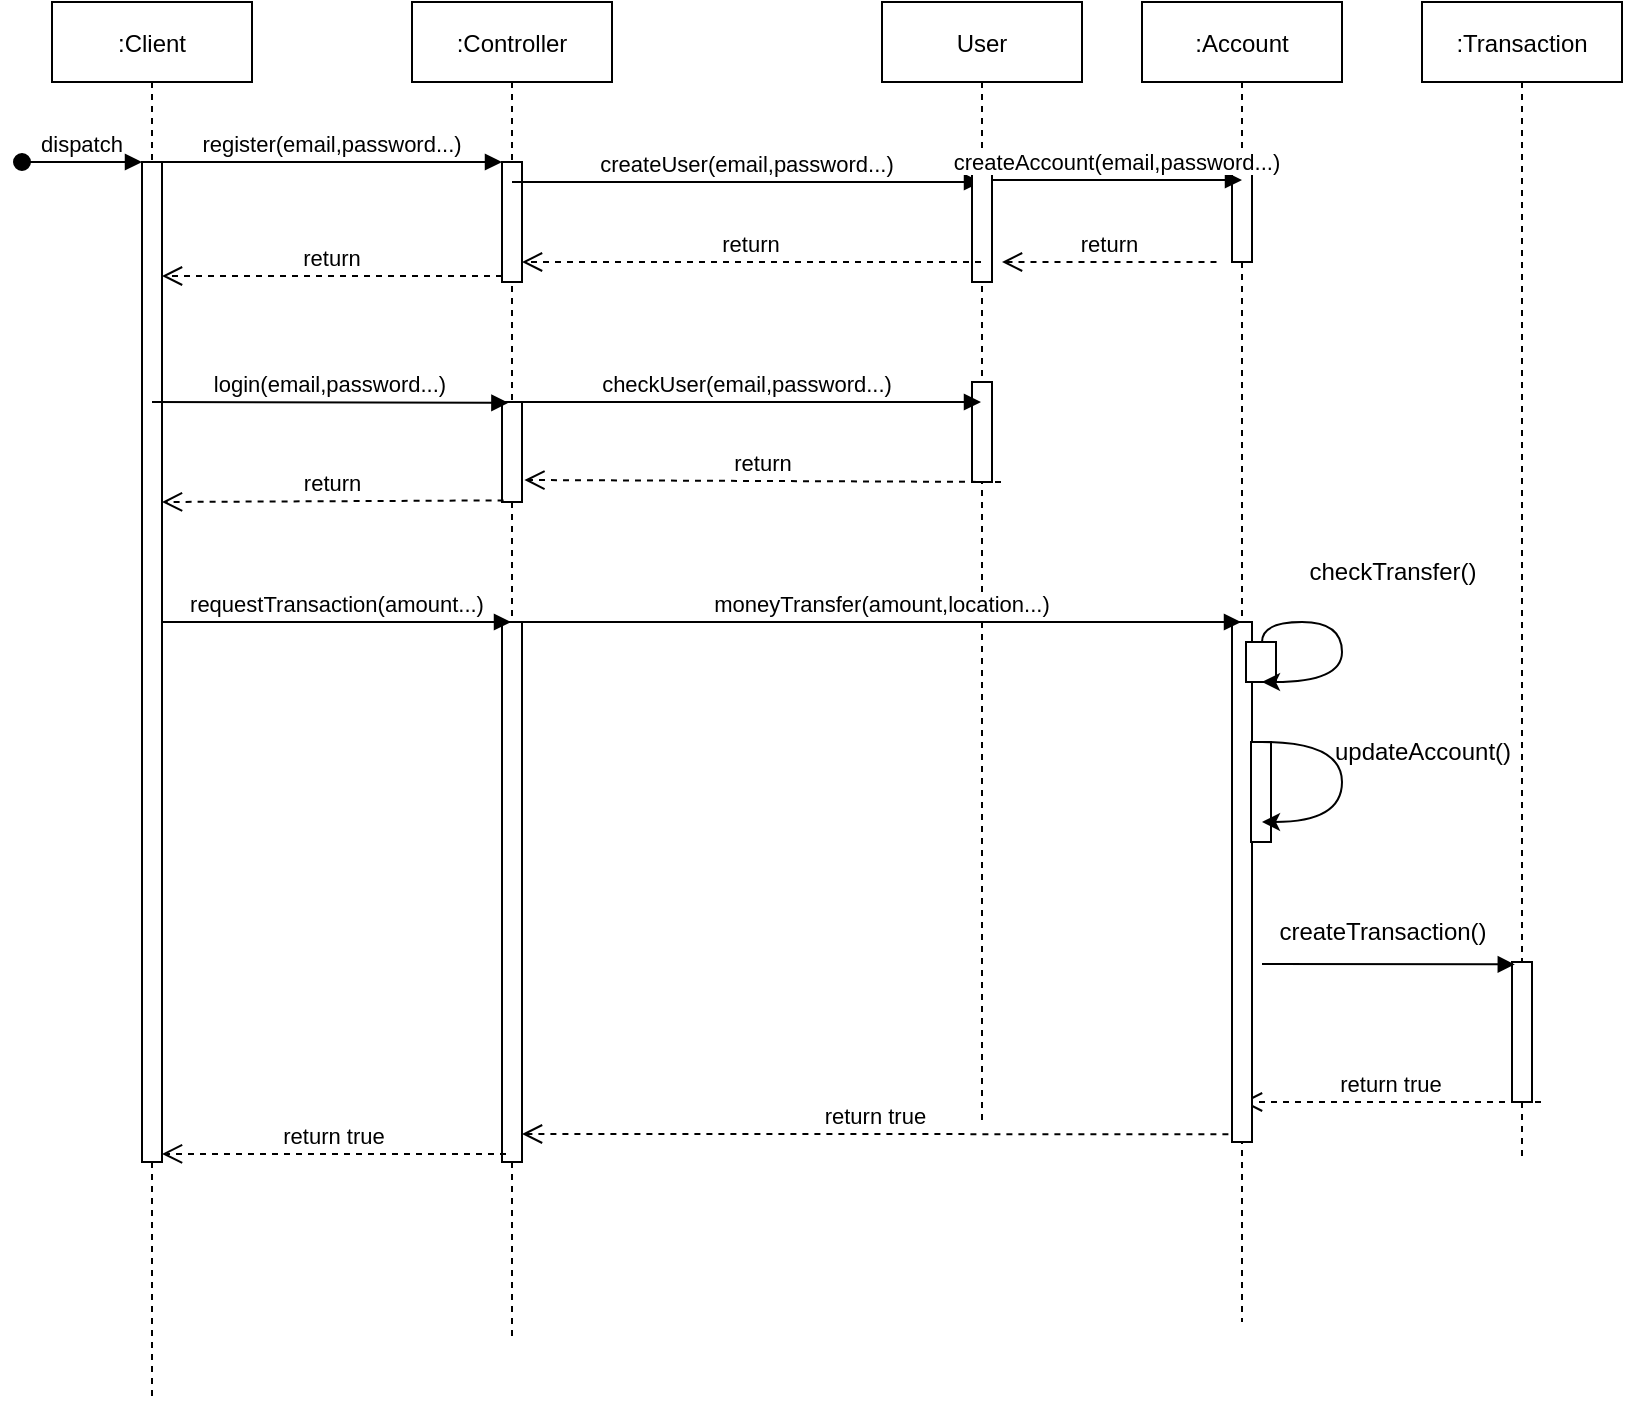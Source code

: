 <mxfile version="20.4.0" type="device"><diagram id="kgpKYQtTHZ0yAKxKKP6v" name="Page-1"><mxGraphModel dx="782" dy="514" grid="1" gridSize="10" guides="1" tooltips="1" connect="1" arrows="1" fold="1" page="1" pageScale="1" pageWidth="850" pageHeight="1100" math="0" shadow="0"><root><mxCell id="0"/><mxCell id="1" parent="0"/><mxCell id="3nuBFxr9cyL0pnOWT2aG-1" value=":Client" style="shape=umlLifeline;perimeter=lifelinePerimeter;container=1;collapsible=0;recursiveResize=0;rounded=0;shadow=0;strokeWidth=1;" parent="1" vertex="1"><mxGeometry x="25" y="80" width="100" height="700" as="geometry"/></mxCell><mxCell id="3nuBFxr9cyL0pnOWT2aG-2" value="" style="points=[];perimeter=orthogonalPerimeter;rounded=0;shadow=0;strokeWidth=1;" parent="3nuBFxr9cyL0pnOWT2aG-1" vertex="1"><mxGeometry x="45" y="80" width="10" height="500" as="geometry"/></mxCell><mxCell id="3nuBFxr9cyL0pnOWT2aG-3" value="dispatch" style="verticalAlign=bottom;startArrow=oval;endArrow=block;startSize=8;shadow=0;strokeWidth=1;" parent="3nuBFxr9cyL0pnOWT2aG-1" target="3nuBFxr9cyL0pnOWT2aG-2" edge="1"><mxGeometry relative="1" as="geometry"><mxPoint x="-15" y="80" as="sourcePoint"/></mxGeometry></mxCell><mxCell id="3nuBFxr9cyL0pnOWT2aG-5" value=":Controller" style="shape=umlLifeline;perimeter=lifelinePerimeter;container=1;collapsible=0;recursiveResize=0;rounded=0;shadow=0;strokeWidth=1;" parent="1" vertex="1"><mxGeometry x="205" y="80" width="100" height="670" as="geometry"/></mxCell><mxCell id="3nuBFxr9cyL0pnOWT2aG-6" value="" style="points=[];perimeter=orthogonalPerimeter;rounded=0;shadow=0;strokeWidth=1;" parent="3nuBFxr9cyL0pnOWT2aG-5" vertex="1"><mxGeometry x="45" y="80" width="10" height="60" as="geometry"/></mxCell><mxCell id="xlGDMU5oeahZiFS6nc8c-7" value="createUser(email,password...)" style="verticalAlign=bottom;endArrow=block;shadow=0;strokeWidth=1;" parent="3nuBFxr9cyL0pnOWT2aG-5" target="xlGDMU5oeahZiFS6nc8c-5" edge="1"><mxGeometry relative="1" as="geometry"><mxPoint x="50" y="90" as="sourcePoint"/><mxPoint x="220" y="90" as="targetPoint"/></mxGeometry></mxCell><mxCell id="xlGDMU5oeahZiFS6nc8c-29" value="" style="points=[];perimeter=orthogonalPerimeter;rounded=0;shadow=0;strokeWidth=1;" parent="3nuBFxr9cyL0pnOWT2aG-5" vertex="1"><mxGeometry x="45" y="200" width="10" height="50" as="geometry"/></mxCell><mxCell id="xlGDMU5oeahZiFS6nc8c-35" value="" style="points=[];perimeter=orthogonalPerimeter;rounded=0;shadow=0;strokeWidth=1;" parent="3nuBFxr9cyL0pnOWT2aG-5" vertex="1"><mxGeometry x="45" y="310" width="10" height="270" as="geometry"/></mxCell><mxCell id="xlGDMU5oeahZiFS6nc8c-49" value="return" style="verticalAlign=bottom;endArrow=open;dashed=1;endSize=8;shadow=0;strokeWidth=1;exitX=0.08;exitY=0.984;exitDx=0;exitDy=0;exitPerimeter=0;" parent="3nuBFxr9cyL0pnOWT2aG-5" source="xlGDMU5oeahZiFS6nc8c-29" edge="1"><mxGeometry relative="1" as="geometry"><mxPoint x="-125" y="250" as="targetPoint"/><mxPoint x="34.5" y="250" as="sourcePoint"/></mxGeometry></mxCell><mxCell id="3nuBFxr9cyL0pnOWT2aG-7" value="return" style="verticalAlign=bottom;endArrow=open;dashed=1;endSize=8;exitX=0;exitY=0.95;shadow=0;strokeWidth=1;" parent="1" source="3nuBFxr9cyL0pnOWT2aG-6" target="3nuBFxr9cyL0pnOWT2aG-2" edge="1"><mxGeometry relative="1" as="geometry"><mxPoint x="180" y="236" as="targetPoint"/></mxGeometry></mxCell><mxCell id="3nuBFxr9cyL0pnOWT2aG-8" value="register(email,password...)" style="verticalAlign=bottom;endArrow=block;entryX=0;entryY=0;shadow=0;strokeWidth=1;" parent="1" source="3nuBFxr9cyL0pnOWT2aG-2" target="3nuBFxr9cyL0pnOWT2aG-6" edge="1"><mxGeometry relative="1" as="geometry"><mxPoint x="180" y="160" as="sourcePoint"/></mxGeometry></mxCell><mxCell id="xlGDMU5oeahZiFS6nc8c-1" value=":Transaction" style="shape=umlLifeline;perimeter=lifelinePerimeter;container=1;collapsible=0;recursiveResize=0;rounded=0;shadow=0;strokeWidth=1;" parent="1" vertex="1"><mxGeometry x="710" y="80" width="100" height="580" as="geometry"/></mxCell><mxCell id="xlGDMU5oeahZiFS6nc8c-2" value="" style="points=[];perimeter=orthogonalPerimeter;rounded=0;shadow=0;strokeWidth=1;" parent="xlGDMU5oeahZiFS6nc8c-1" vertex="1"><mxGeometry x="45" y="480" width="10" height="70" as="geometry"/></mxCell><mxCell id="xlGDMU5oeahZiFS6nc8c-48" value="createTransaction()" style="text;html=1;align=center;verticalAlign=middle;resizable=0;points=[];autosize=1;strokeColor=none;fillColor=none;" parent="xlGDMU5oeahZiFS6nc8c-1" vertex="1"><mxGeometry x="-85" y="450" width="130" height="30" as="geometry"/></mxCell><mxCell id="xlGDMU5oeahZiFS6nc8c-50" value="return true" style="verticalAlign=bottom;endArrow=open;dashed=1;endSize=8;shadow=0;strokeWidth=1;" parent="xlGDMU5oeahZiFS6nc8c-1" edge="1"><mxGeometry relative="1" as="geometry"><mxPoint x="-90" y="550" as="targetPoint"/><mxPoint x="59.5" y="550" as="sourcePoint"/></mxGeometry></mxCell><mxCell id="xlGDMU5oeahZiFS6nc8c-3" value=":Account" style="shape=umlLifeline;perimeter=lifelinePerimeter;container=1;collapsible=0;recursiveResize=0;rounded=0;shadow=0;strokeWidth=1;" parent="1" vertex="1"><mxGeometry x="570" y="80" width="100" height="660" as="geometry"/></mxCell><mxCell id="xlGDMU5oeahZiFS6nc8c-4" value="" style="points=[];perimeter=orthogonalPerimeter;rounded=0;shadow=0;strokeWidth=1;" parent="xlGDMU5oeahZiFS6nc8c-3" vertex="1"><mxGeometry x="45" y="80" width="10" height="50" as="geometry"/></mxCell><mxCell id="xlGDMU5oeahZiFS6nc8c-16" value="return" style="verticalAlign=bottom;endArrow=open;dashed=1;endSize=8;shadow=0;strokeWidth=1;" parent="xlGDMU5oeahZiFS6nc8c-3" edge="1"><mxGeometry relative="1" as="geometry"><mxPoint x="-70" y="130" as="targetPoint"/><mxPoint x="37.25" y="130" as="sourcePoint"/></mxGeometry></mxCell><mxCell id="xlGDMU5oeahZiFS6nc8c-34" value="" style="points=[];perimeter=orthogonalPerimeter;rounded=0;shadow=0;strokeWidth=1;" parent="xlGDMU5oeahZiFS6nc8c-3" vertex="1"><mxGeometry x="45" y="310" width="10" height="260" as="geometry"/></mxCell><mxCell id="xlGDMU5oeahZiFS6nc8c-39" value="" style="points=[];perimeter=orthogonalPerimeter;rounded=0;shadow=0;strokeWidth=1;" parent="xlGDMU5oeahZiFS6nc8c-3" vertex="1"><mxGeometry x="52" y="320" width="15" height="20" as="geometry"/></mxCell><mxCell id="xlGDMU5oeahZiFS6nc8c-41" value="" style="points=[];perimeter=orthogonalPerimeter;rounded=0;shadow=0;strokeWidth=1;" parent="xlGDMU5oeahZiFS6nc8c-3" vertex="1"><mxGeometry x="45" y="380" width="10" as="geometry"/></mxCell><mxCell id="xlGDMU5oeahZiFS6nc8c-54" value="" style="points=[];perimeter=orthogonalPerimeter;rounded=0;shadow=0;strokeWidth=1;" parent="xlGDMU5oeahZiFS6nc8c-3" vertex="1"><mxGeometry x="54.5" y="370" width="10" height="50" as="geometry"/></mxCell><mxCell id="xlGDMU5oeahZiFS6nc8c-5" value="User" style="shape=umlLifeline;perimeter=lifelinePerimeter;container=1;collapsible=0;recursiveResize=0;rounded=0;shadow=0;strokeWidth=1;" parent="1" vertex="1"><mxGeometry x="440" y="80" width="100" height="560" as="geometry"/></mxCell><mxCell id="xlGDMU5oeahZiFS6nc8c-6" value="" style="points=[];perimeter=orthogonalPerimeter;rounded=0;shadow=0;strokeWidth=1;" parent="xlGDMU5oeahZiFS6nc8c-5" vertex="1"><mxGeometry x="45" y="80" width="10" height="60" as="geometry"/></mxCell><mxCell id="xlGDMU5oeahZiFS6nc8c-28" value="" style="points=[];perimeter=orthogonalPerimeter;rounded=0;shadow=0;strokeWidth=1;" parent="xlGDMU5oeahZiFS6nc8c-5" vertex="1"><mxGeometry x="45" y="190" width="10" height="50" as="geometry"/></mxCell><mxCell id="xlGDMU5oeahZiFS6nc8c-30" value="return" style="verticalAlign=bottom;endArrow=open;dashed=1;endSize=8;shadow=0;strokeWidth=1;entryX=1.12;entryY=0.78;entryDx=0;entryDy=0;entryPerimeter=0;" parent="xlGDMU5oeahZiFS6nc8c-5" target="xlGDMU5oeahZiFS6nc8c-29" edge="1"><mxGeometry relative="1" as="geometry"><mxPoint x="-170" y="240" as="targetPoint"/><mxPoint x="59.5" y="240" as="sourcePoint"/></mxGeometry></mxCell><mxCell id="xlGDMU5oeahZiFS6nc8c-12" value="checkUser(email,password...)" style="verticalAlign=bottom;endArrow=block;shadow=0;strokeWidth=1;" parent="1" target="xlGDMU5oeahZiFS6nc8c-5" edge="1"><mxGeometry relative="1" as="geometry"><mxPoint x="255" y="280" as="sourcePoint"/><mxPoint x="425" y="280" as="targetPoint"/></mxGeometry></mxCell><mxCell id="xlGDMU5oeahZiFS6nc8c-11" value="login(email,password...)" style="verticalAlign=bottom;endArrow=block;entryX=0.32;entryY=0.008;shadow=0;strokeWidth=1;entryDx=0;entryDy=0;entryPerimeter=0;" parent="1" target="xlGDMU5oeahZiFS6nc8c-29" edge="1"><mxGeometry relative="1" as="geometry"><mxPoint x="75" y="280" as="sourcePoint"/><mxPoint x="245" y="280" as="targetPoint"/></mxGeometry></mxCell><mxCell id="xlGDMU5oeahZiFS6nc8c-15" value="createAccount(email,password...)" style="verticalAlign=bottom;endArrow=block;shadow=0;strokeWidth=1;" parent="1" source="xlGDMU5oeahZiFS6nc8c-6" edge="1"><mxGeometry relative="1" as="geometry"><mxPoint x="510" y="170" as="sourcePoint"/><mxPoint x="620" y="169" as="targetPoint"/></mxGeometry></mxCell><mxCell id="xlGDMU5oeahZiFS6nc8c-18" value="return" style="verticalAlign=bottom;endArrow=open;dashed=1;endSize=8;shadow=0;strokeWidth=1;" parent="1" source="xlGDMU5oeahZiFS6nc8c-5" edge="1"><mxGeometry relative="1" as="geometry"><mxPoint x="260" y="210" as="targetPoint"/><mxPoint x="430" y="210" as="sourcePoint"/></mxGeometry></mxCell><mxCell id="xlGDMU5oeahZiFS6nc8c-36" value="requestTransaction(amount...)" style="verticalAlign=bottom;endArrow=block;shadow=0;strokeWidth=1;" parent="1" edge="1"><mxGeometry relative="1" as="geometry"><mxPoint x="80" y="390" as="sourcePoint"/><mxPoint x="254.5" y="390" as="targetPoint"/></mxGeometry></mxCell><mxCell id="xlGDMU5oeahZiFS6nc8c-37" value="moneyTransfer(amount,location...)" style="verticalAlign=bottom;endArrow=block;shadow=0;strokeWidth=1;" parent="1" target="xlGDMU5oeahZiFS6nc8c-3" edge="1"><mxGeometry relative="1" as="geometry"><mxPoint x="260" y="390" as="sourcePoint"/><mxPoint x="494.5" y="390" as="targetPoint"/></mxGeometry></mxCell><mxCell id="xlGDMU5oeahZiFS6nc8c-40" value="checkTransfer()" style="text;html=1;align=center;verticalAlign=middle;resizable=0;points=[];autosize=1;strokeColor=none;fillColor=none;" parent="1" vertex="1"><mxGeometry x="640" y="350" width="110" height="30" as="geometry"/></mxCell><mxCell id="xlGDMU5oeahZiFS6nc8c-44" value="updateAccount()" style="text;html=1;align=center;verticalAlign=middle;resizable=0;points=[];autosize=1;strokeColor=none;fillColor=none;" parent="1" vertex="1"><mxGeometry x="655" y="440" width="110" height="30" as="geometry"/></mxCell><mxCell id="xlGDMU5oeahZiFS6nc8c-51" value="return true" style="verticalAlign=bottom;endArrow=open;dashed=1;endSize=8;shadow=0;strokeWidth=1;exitX=-0.18;exitY=0.985;exitDx=0;exitDy=0;exitPerimeter=0;" parent="1" source="xlGDMU5oeahZiFS6nc8c-34" edge="1"><mxGeometry relative="1" as="geometry"><mxPoint x="260" y="646" as="targetPoint"/><mxPoint x="590" y="640" as="sourcePoint"/><Array as="points"/></mxGeometry></mxCell><mxCell id="xlGDMU5oeahZiFS6nc8c-56" value="" style="endArrow=classic;html=1;rounded=0;curved=1;edgeStyle=orthogonalEdgeStyle;" parent="1" edge="1"><mxGeometry width="50" height="50" relative="1" as="geometry"><mxPoint x="630" y="450" as="sourcePoint"/><mxPoint x="630" y="490" as="targetPoint"/><Array as="points"><mxPoint x="670" y="450"/><mxPoint x="670" y="490"/></Array></mxGeometry></mxCell><mxCell id="xlGDMU5oeahZiFS6nc8c-45" value="" style="verticalAlign=bottom;endArrow=block;shadow=0;strokeWidth=1;entryX=0.14;entryY=0.017;entryDx=0;entryDy=0;entryPerimeter=0;" parent="1" target="xlGDMU5oeahZiFS6nc8c-2" edge="1"><mxGeometry x="-1" y="-153" relative="1" as="geometry"><mxPoint x="630" y="561" as="sourcePoint"/><mxPoint x="750" y="560" as="targetPoint"/><mxPoint x="-29" y="-3" as="offset"/></mxGeometry></mxCell><mxCell id="xlGDMU5oeahZiFS6nc8c-58" value="" style="endArrow=classic;html=1;rounded=0;curved=1;edgeStyle=orthogonalEdgeStyle;" parent="1" edge="1"><mxGeometry width="50" height="50" relative="1" as="geometry"><mxPoint x="630" y="400" as="sourcePoint"/><mxPoint x="630" y="420" as="targetPoint"/><Array as="points"><mxPoint x="630" y="390"/><mxPoint x="670" y="390"/><mxPoint x="670" y="420"/></Array></mxGeometry></mxCell><mxCell id="GRybP7eJ4lpTNV9Gxkf9-1" value="return true" style="verticalAlign=bottom;endArrow=open;dashed=1;endSize=8;shadow=0;strokeWidth=1;exitX=0.2;exitY=0.985;exitDx=0;exitDy=0;exitPerimeter=0;" edge="1" parent="1" source="xlGDMU5oeahZiFS6nc8c-35" target="3nuBFxr9cyL0pnOWT2aG-2"><mxGeometry relative="1" as="geometry"><mxPoint x="80.6" y="610.0" as="targetPoint"/><mxPoint x="429.4" y="610.0" as="sourcePoint"/><Array as="points"/></mxGeometry></mxCell></root></mxGraphModel></diagram></mxfile>